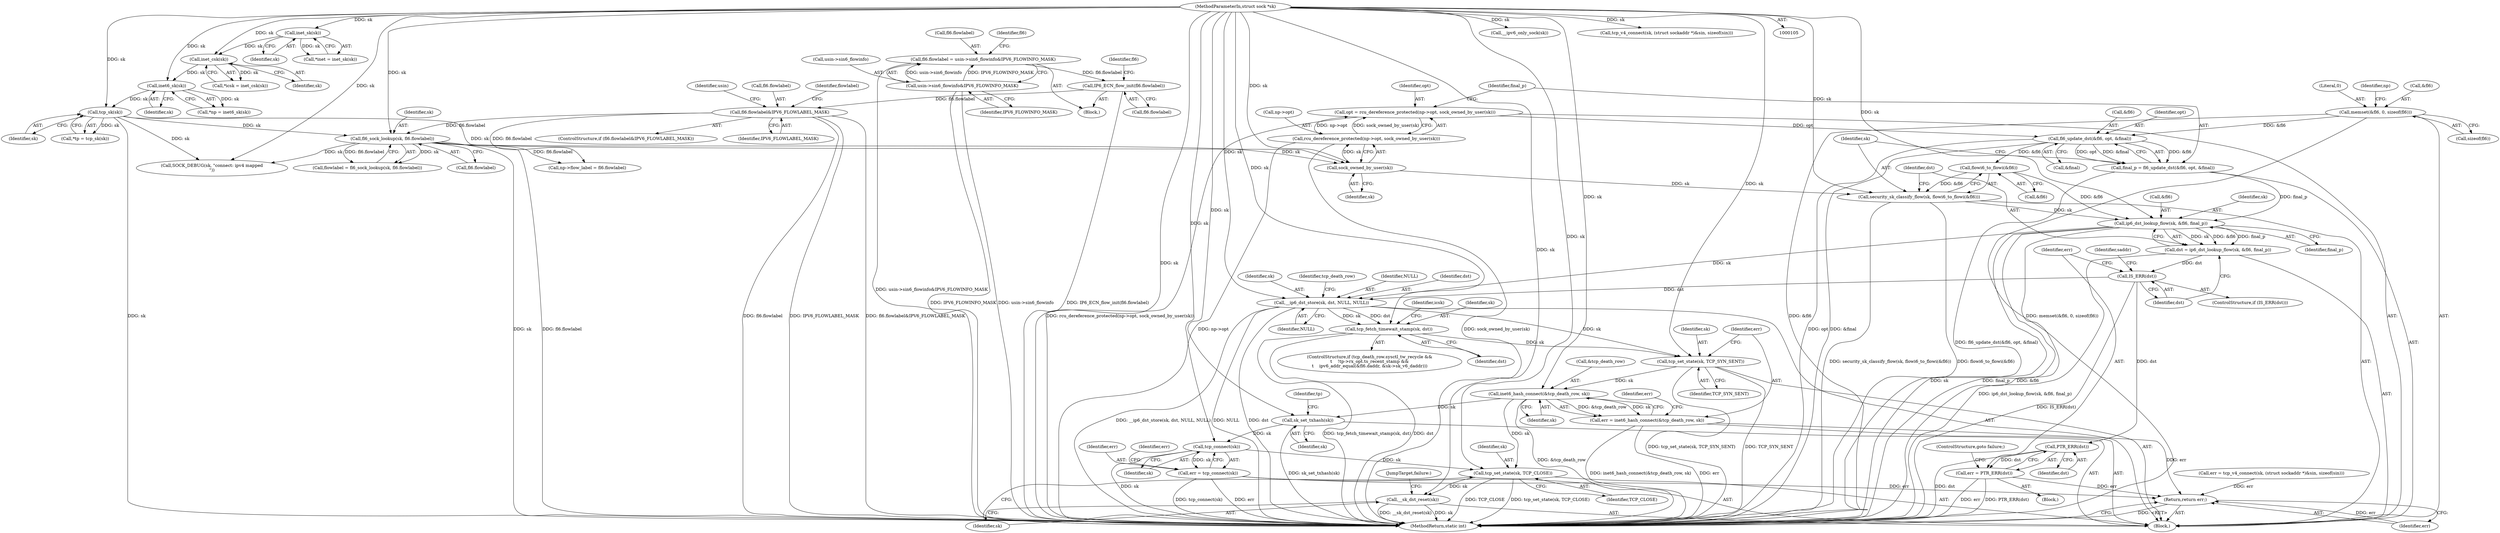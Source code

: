 digraph "0_linux_45f6fad84cc305103b28d73482b344d7f5b76f39_15@API" {
"1000517" [label="(Call,fl6_update_dst(&fl6, opt, &final))"];
"1000163" [label="(Call,memset(&fl6, 0, sizeof(fl6)))"];
"1000507" [label="(Call,opt = rcu_dereference_protected(np->opt, sock_owned_by_user(sk)))"];
"1000509" [label="(Call,rcu_dereference_protected(np->opt, sock_owned_by_user(sk)))"];
"1000513" [label="(Call,sock_owned_by_user(sk))"];
"1000134" [label="(Call,tcp_sk(sk))"];
"1000129" [label="(Call,inet6_sk(sk))"];
"1000124" [label="(Call,inet_csk(sk))"];
"1000119" [label="(Call,inet_sk(sk))"];
"1000106" [label="(MethodParameterIn,struct sock *sk)"];
"1000197" [label="(Call,fl6_sock_lookup(sk, fl6.flowlabel))"];
"1000188" [label="(Call,fl6.flowlabel&IPV6_FLOWLABEL_MASK)"];
"1000183" [label="(Call,IP6_ECN_flow_init(fl6.flowlabel))"];
"1000174" [label="(Call,fl6.flowlabel = usin->sin6_flowinfo&IPV6_FLOWINFO_MASK)"];
"1000178" [label="(Call,usin->sin6_flowinfo&IPV6_FLOWINFO_MASK)"];
"1000515" [label="(Call,final_p = fl6_update_dst(&fl6, opt, &final))"];
"1000530" [label="(Call,ip6_dst_lookup_flow(sk, &fl6, final_p))"];
"1000528" [label="(Call,dst = ip6_dst_lookup_flow(sk, &fl6, final_p))"];
"1000536" [label="(Call,IS_ERR(dst))"];
"1000541" [label="(Call,PTR_ERR(dst))"];
"1000539" [label="(Call,err = PTR_ERR(dst))"];
"1000715" [label="(Return,return err;)"];
"1000576" [label="(Call,__ip6_dst_store(sk, dst, NULL, NULL))"];
"1000602" [label="(Call,tcp_fetch_timewait_stamp(sk, dst))"];
"1000643" [label="(Call,tcp_set_state(sk, TCP_SYN_SENT))"];
"1000648" [label="(Call,inet6_hash_connect(&tcp_death_row, sk))"];
"1000646" [label="(Call,err = inet6_hash_connect(&tcp_death_row, sk))"];
"1000655" [label="(Call,sk_set_txhash(sk))"];
"1000691" [label="(Call,tcp_connect(sk))"];
"1000689" [label="(Call,err = tcp_connect(sk))"];
"1000699" [label="(Call,tcp_set_state(sk, TCP_CLOSE))"];
"1000702" [label="(Call,__sk_dst_reset(sk))"];
"1000525" [label="(Call,flowi6_to_flowi(&fl6))"];
"1000523" [label="(Call,security_sk_classify_flow(sk, flowi6_to_flowi(&fl6)))"];
"1000661" [label="(Identifier,tp)"];
"1000195" [label="(Call,flowlabel = fl6_sock_lookup(sk, fl6.flowlabel))"];
"1000351" [label="(Call,__ipv6_only_sock(sk))"];
"1000185" [label="(Identifier,fl6)"];
"1000701" [label="(Identifier,TCP_CLOSE)"];
"1000542" [label="(Identifier,dst)"];
"1000328" [label="(Call,np->flow_label = fl6.flowlabel)"];
"1000656" [label="(Identifier,sk)"];
"1000543" [label="(ControlStructure,goto failure;)"];
"1000509" [label="(Call,rcu_dereference_protected(np->opt, sock_owned_by_user(sk)))"];
"1000521" [label="(Call,&final)"];
"1000584" [label="(Identifier,tcp_death_row)"];
"1000536" [label="(Call,IS_ERR(dst))"];
"1000535" [label="(ControlStructure,if (IS_ERR(dst)))"];
"1000602" [label="(Call,tcp_fetch_timewait_stamp(sk, dst))"];
"1000646" [label="(Call,err = inet6_hash_connect(&tcp_death_row, sk))"];
"1000525" [label="(Call,flowi6_to_flowi(&fl6))"];
"1000690" [label="(Identifier,err)"];
"1000124" [label="(Call,inet_csk(sk))"];
"1000167" [label="(Call,sizeof(fl6))"];
"1000532" [label="(Call,&fl6)"];
"1000539" [label="(Call,err = PTR_ERR(dst))"];
"1000529" [label="(Identifier,dst)"];
"1000579" [label="(Identifier,NULL)"];
"1000581" [label="(ControlStructure,if (tcp_death_row.sysctl_tw_recycle &&\n\t    !tp->rx_opt.ts_recent_stamp &&\n\t    ipv6_addr_equal(&fl6.daddr, &sk->sk_v6_daddr)))"];
"1000190" [label="(Identifier,fl6)"];
"1000647" [label="(Identifier,err)"];
"1000523" [label="(Call,security_sk_classify_flow(sk, flowi6_to_flowi(&fl6)))"];
"1000182" [label="(Identifier,IPV6_FLOWINFO_MASK)"];
"1000689" [label="(Call,err = tcp_connect(sk))"];
"1000526" [label="(Call,&fl6)"];
"1000717" [label="(MethodReturn,static int)"];
"1000120" [label="(Identifier,sk)"];
"1000691" [label="(Call,tcp_connect(sk))"];
"1000171" [label="(Identifier,np)"];
"1000655" [label="(Call,sk_set_txhash(sk))"];
"1000510" [label="(Call,np->opt)"];
"1000704" [label="(JumpTarget,failure:)"];
"1000517" [label="(Call,fl6_update_dst(&fl6, opt, &final))"];
"1000699" [label="(Call,tcp_set_state(sk, TCP_CLOSE))"];
"1000187" [label="(ControlStructure,if (fl6.flowlabel&IPV6_FLOWLABEL_MASK))"];
"1000578" [label="(Identifier,dst)"];
"1000700" [label="(Identifier,sk)"];
"1000164" [label="(Call,&fl6)"];
"1000199" [label="(Call,fl6.flowlabel)"];
"1000692" [label="(Identifier,sk)"];
"1000400" [label="(Call,tcp_v4_connect(sk, (struct sockaddr *)&sin, sizeof(sin)))"];
"1000649" [label="(Call,&tcp_death_row)"];
"1000130" [label="(Identifier,sk)"];
"1000129" [label="(Call,inet6_sk(sk))"];
"1000694" [label="(Identifier,err)"];
"1000188" [label="(Call,fl6.flowlabel&IPV6_FLOWLABEL_MASK)"];
"1000197" [label="(Call,fl6_sock_lookup(sk, fl6.flowlabel))"];
"1000577" [label="(Identifier,sk)"];
"1000119" [label="(Call,inet_sk(sk))"];
"1000515" [label="(Call,final_p = fl6_update_dst(&fl6, opt, &final))"];
"1000122" [label="(Call,*icsk = inet_csk(sk))"];
"1000508" [label="(Identifier,opt)"];
"1000604" [label="(Identifier,dst)"];
"1000520" [label="(Identifier,opt)"];
"1000518" [label="(Call,&fl6)"];
"1000192" [label="(Identifier,IPV6_FLOWLABEL_MASK)"];
"1000541" [label="(Call,PTR_ERR(dst))"];
"1000546" [label="(Identifier,saddr)"];
"1000125" [label="(Identifier,sk)"];
"1000530" [label="(Call,ip6_dst_lookup_flow(sk, &fl6, final_p))"];
"1000173" [label="(Block,)"];
"1000716" [label="(Identifier,err)"];
"1000127" [label="(Call,*np = inet6_sk(sk))"];
"1000507" [label="(Call,opt = rcu_dereference_protected(np->opt, sock_owned_by_user(sk)))"];
"1000198" [label="(Identifier,sk)"];
"1000715" [label="(Return,return err;)"];
"1000703" [label="(Identifier,sk)"];
"1000347" [label="(Call,SOCK_DEBUG(sk, \"connect: ipv4 mapped\n\"))"];
"1000645" [label="(Identifier,TCP_SYN_SENT)"];
"1000580" [label="(Identifier,NULL)"];
"1000653" [label="(Identifier,err)"];
"1000214" [label="(Identifier,usin)"];
"1000531" [label="(Identifier,sk)"];
"1000135" [label="(Identifier,sk)"];
"1000189" [label="(Call,fl6.flowlabel)"];
"1000702" [label="(Call,__sk_dst_reset(sk))"];
"1000524" [label="(Identifier,sk)"];
"1000528" [label="(Call,dst = ip6_dst_lookup_flow(sk, &fl6, final_p))"];
"1000175" [label="(Call,fl6.flowlabel)"];
"1000516" [label="(Identifier,final_p)"];
"1000117" [label="(Call,*inet = inet_sk(sk))"];
"1000163" [label="(Call,memset(&fl6, 0, sizeof(fl6)))"];
"1000603" [label="(Identifier,sk)"];
"1000109" [label="(Block,)"];
"1000196" [label="(Identifier,flowlabel)"];
"1000179" [label="(Call,usin->sin6_flowinfo)"];
"1000651" [label="(Identifier,sk)"];
"1000174" [label="(Call,fl6.flowlabel = usin->sin6_flowinfo&IPV6_FLOWINFO_MASK)"];
"1000398" [label="(Call,err = tcp_v4_connect(sk, (struct sockaddr *)&sin, sizeof(sin)))"];
"1000166" [label="(Literal,0)"];
"1000538" [label="(Block,)"];
"1000178" [label="(Call,usin->sin6_flowinfo&IPV6_FLOWINFO_MASK)"];
"1000537" [label="(Identifier,dst)"];
"1000514" [label="(Identifier,sk)"];
"1000607" [label="(Identifier,icsk)"];
"1000534" [label="(Identifier,final_p)"];
"1000132" [label="(Call,*tp = tcp_sk(sk))"];
"1000643" [label="(Call,tcp_set_state(sk, TCP_SYN_SENT))"];
"1000648" [label="(Call,inet6_hash_connect(&tcp_death_row, sk))"];
"1000540" [label="(Identifier,err)"];
"1000644" [label="(Identifier,sk)"];
"1000106" [label="(MethodParameterIn,struct sock *sk)"];
"1000184" [label="(Call,fl6.flowlabel)"];
"1000576" [label="(Call,__ip6_dst_store(sk, dst, NULL, NULL))"];
"1000183" [label="(Call,IP6_ECN_flow_init(fl6.flowlabel))"];
"1000134" [label="(Call,tcp_sk(sk))"];
"1000513" [label="(Call,sock_owned_by_user(sk))"];
"1000517" -> "1000515"  [label="AST: "];
"1000517" -> "1000521"  [label="CFG: "];
"1000518" -> "1000517"  [label="AST: "];
"1000520" -> "1000517"  [label="AST: "];
"1000521" -> "1000517"  [label="AST: "];
"1000515" -> "1000517"  [label="CFG: "];
"1000517" -> "1000717"  [label="DDG: opt"];
"1000517" -> "1000717"  [label="DDG: &final"];
"1000517" -> "1000515"  [label="DDG: &fl6"];
"1000517" -> "1000515"  [label="DDG: opt"];
"1000517" -> "1000515"  [label="DDG: &final"];
"1000163" -> "1000517"  [label="DDG: &fl6"];
"1000507" -> "1000517"  [label="DDG: opt"];
"1000517" -> "1000525"  [label="DDG: &fl6"];
"1000163" -> "1000109"  [label="AST: "];
"1000163" -> "1000167"  [label="CFG: "];
"1000164" -> "1000163"  [label="AST: "];
"1000166" -> "1000163"  [label="AST: "];
"1000167" -> "1000163"  [label="AST: "];
"1000171" -> "1000163"  [label="CFG: "];
"1000163" -> "1000717"  [label="DDG: &fl6"];
"1000163" -> "1000717"  [label="DDG: memset(&fl6, 0, sizeof(fl6))"];
"1000507" -> "1000109"  [label="AST: "];
"1000507" -> "1000509"  [label="CFG: "];
"1000508" -> "1000507"  [label="AST: "];
"1000509" -> "1000507"  [label="AST: "];
"1000516" -> "1000507"  [label="CFG: "];
"1000507" -> "1000717"  [label="DDG: rcu_dereference_protected(np->opt, sock_owned_by_user(sk))"];
"1000509" -> "1000507"  [label="DDG: np->opt"];
"1000509" -> "1000507"  [label="DDG: sock_owned_by_user(sk)"];
"1000509" -> "1000513"  [label="CFG: "];
"1000510" -> "1000509"  [label="AST: "];
"1000513" -> "1000509"  [label="AST: "];
"1000509" -> "1000717"  [label="DDG: sock_owned_by_user(sk)"];
"1000509" -> "1000717"  [label="DDG: np->opt"];
"1000513" -> "1000509"  [label="DDG: sk"];
"1000513" -> "1000514"  [label="CFG: "];
"1000514" -> "1000513"  [label="AST: "];
"1000134" -> "1000513"  [label="DDG: sk"];
"1000197" -> "1000513"  [label="DDG: sk"];
"1000106" -> "1000513"  [label="DDG: sk"];
"1000513" -> "1000523"  [label="DDG: sk"];
"1000134" -> "1000132"  [label="AST: "];
"1000134" -> "1000135"  [label="CFG: "];
"1000135" -> "1000134"  [label="AST: "];
"1000132" -> "1000134"  [label="CFG: "];
"1000134" -> "1000717"  [label="DDG: sk"];
"1000134" -> "1000132"  [label="DDG: sk"];
"1000129" -> "1000134"  [label="DDG: sk"];
"1000106" -> "1000134"  [label="DDG: sk"];
"1000134" -> "1000197"  [label="DDG: sk"];
"1000134" -> "1000347"  [label="DDG: sk"];
"1000129" -> "1000127"  [label="AST: "];
"1000129" -> "1000130"  [label="CFG: "];
"1000130" -> "1000129"  [label="AST: "];
"1000127" -> "1000129"  [label="CFG: "];
"1000129" -> "1000127"  [label="DDG: sk"];
"1000124" -> "1000129"  [label="DDG: sk"];
"1000106" -> "1000129"  [label="DDG: sk"];
"1000124" -> "1000122"  [label="AST: "];
"1000124" -> "1000125"  [label="CFG: "];
"1000125" -> "1000124"  [label="AST: "];
"1000122" -> "1000124"  [label="CFG: "];
"1000124" -> "1000122"  [label="DDG: sk"];
"1000119" -> "1000124"  [label="DDG: sk"];
"1000106" -> "1000124"  [label="DDG: sk"];
"1000119" -> "1000117"  [label="AST: "];
"1000119" -> "1000120"  [label="CFG: "];
"1000120" -> "1000119"  [label="AST: "];
"1000117" -> "1000119"  [label="CFG: "];
"1000119" -> "1000117"  [label="DDG: sk"];
"1000106" -> "1000119"  [label="DDG: sk"];
"1000106" -> "1000105"  [label="AST: "];
"1000106" -> "1000717"  [label="DDG: sk"];
"1000106" -> "1000197"  [label="DDG: sk"];
"1000106" -> "1000347"  [label="DDG: sk"];
"1000106" -> "1000351"  [label="DDG: sk"];
"1000106" -> "1000400"  [label="DDG: sk"];
"1000106" -> "1000523"  [label="DDG: sk"];
"1000106" -> "1000530"  [label="DDG: sk"];
"1000106" -> "1000576"  [label="DDG: sk"];
"1000106" -> "1000602"  [label="DDG: sk"];
"1000106" -> "1000643"  [label="DDG: sk"];
"1000106" -> "1000648"  [label="DDG: sk"];
"1000106" -> "1000655"  [label="DDG: sk"];
"1000106" -> "1000691"  [label="DDG: sk"];
"1000106" -> "1000699"  [label="DDG: sk"];
"1000106" -> "1000702"  [label="DDG: sk"];
"1000197" -> "1000195"  [label="AST: "];
"1000197" -> "1000199"  [label="CFG: "];
"1000198" -> "1000197"  [label="AST: "];
"1000199" -> "1000197"  [label="AST: "];
"1000195" -> "1000197"  [label="CFG: "];
"1000197" -> "1000717"  [label="DDG: fl6.flowlabel"];
"1000197" -> "1000717"  [label="DDG: sk"];
"1000197" -> "1000195"  [label="DDG: sk"];
"1000197" -> "1000195"  [label="DDG: fl6.flowlabel"];
"1000188" -> "1000197"  [label="DDG: fl6.flowlabel"];
"1000197" -> "1000328"  [label="DDG: fl6.flowlabel"];
"1000197" -> "1000347"  [label="DDG: sk"];
"1000188" -> "1000187"  [label="AST: "];
"1000188" -> "1000192"  [label="CFG: "];
"1000189" -> "1000188"  [label="AST: "];
"1000192" -> "1000188"  [label="AST: "];
"1000196" -> "1000188"  [label="CFG: "];
"1000214" -> "1000188"  [label="CFG: "];
"1000188" -> "1000717"  [label="DDG: fl6.flowlabel&IPV6_FLOWLABEL_MASK"];
"1000188" -> "1000717"  [label="DDG: fl6.flowlabel"];
"1000188" -> "1000717"  [label="DDG: IPV6_FLOWLABEL_MASK"];
"1000183" -> "1000188"  [label="DDG: fl6.flowlabel"];
"1000188" -> "1000328"  [label="DDG: fl6.flowlabel"];
"1000183" -> "1000173"  [label="AST: "];
"1000183" -> "1000184"  [label="CFG: "];
"1000184" -> "1000183"  [label="AST: "];
"1000190" -> "1000183"  [label="CFG: "];
"1000183" -> "1000717"  [label="DDG: IP6_ECN_flow_init(fl6.flowlabel)"];
"1000174" -> "1000183"  [label="DDG: fl6.flowlabel"];
"1000174" -> "1000173"  [label="AST: "];
"1000174" -> "1000178"  [label="CFG: "];
"1000175" -> "1000174"  [label="AST: "];
"1000178" -> "1000174"  [label="AST: "];
"1000185" -> "1000174"  [label="CFG: "];
"1000174" -> "1000717"  [label="DDG: usin->sin6_flowinfo&IPV6_FLOWINFO_MASK"];
"1000178" -> "1000174"  [label="DDG: usin->sin6_flowinfo"];
"1000178" -> "1000174"  [label="DDG: IPV6_FLOWINFO_MASK"];
"1000178" -> "1000182"  [label="CFG: "];
"1000179" -> "1000178"  [label="AST: "];
"1000182" -> "1000178"  [label="AST: "];
"1000178" -> "1000717"  [label="DDG: IPV6_FLOWINFO_MASK"];
"1000178" -> "1000717"  [label="DDG: usin->sin6_flowinfo"];
"1000515" -> "1000109"  [label="AST: "];
"1000516" -> "1000515"  [label="AST: "];
"1000524" -> "1000515"  [label="CFG: "];
"1000515" -> "1000717"  [label="DDG: fl6_update_dst(&fl6, opt, &final)"];
"1000515" -> "1000530"  [label="DDG: final_p"];
"1000530" -> "1000528"  [label="AST: "];
"1000530" -> "1000534"  [label="CFG: "];
"1000531" -> "1000530"  [label="AST: "];
"1000532" -> "1000530"  [label="AST: "];
"1000534" -> "1000530"  [label="AST: "];
"1000528" -> "1000530"  [label="CFG: "];
"1000530" -> "1000717"  [label="DDG: sk"];
"1000530" -> "1000717"  [label="DDG: final_p"];
"1000530" -> "1000717"  [label="DDG: &fl6"];
"1000530" -> "1000528"  [label="DDG: sk"];
"1000530" -> "1000528"  [label="DDG: &fl6"];
"1000530" -> "1000528"  [label="DDG: final_p"];
"1000523" -> "1000530"  [label="DDG: sk"];
"1000525" -> "1000530"  [label="DDG: &fl6"];
"1000530" -> "1000576"  [label="DDG: sk"];
"1000528" -> "1000109"  [label="AST: "];
"1000529" -> "1000528"  [label="AST: "];
"1000537" -> "1000528"  [label="CFG: "];
"1000528" -> "1000717"  [label="DDG: ip6_dst_lookup_flow(sk, &fl6, final_p)"];
"1000528" -> "1000536"  [label="DDG: dst"];
"1000536" -> "1000535"  [label="AST: "];
"1000536" -> "1000537"  [label="CFG: "];
"1000537" -> "1000536"  [label="AST: "];
"1000540" -> "1000536"  [label="CFG: "];
"1000546" -> "1000536"  [label="CFG: "];
"1000536" -> "1000717"  [label="DDG: IS_ERR(dst)"];
"1000536" -> "1000541"  [label="DDG: dst"];
"1000536" -> "1000576"  [label="DDG: dst"];
"1000541" -> "1000539"  [label="AST: "];
"1000541" -> "1000542"  [label="CFG: "];
"1000542" -> "1000541"  [label="AST: "];
"1000539" -> "1000541"  [label="CFG: "];
"1000541" -> "1000717"  [label="DDG: dst"];
"1000541" -> "1000539"  [label="DDG: dst"];
"1000539" -> "1000538"  [label="AST: "];
"1000540" -> "1000539"  [label="AST: "];
"1000543" -> "1000539"  [label="CFG: "];
"1000539" -> "1000717"  [label="DDG: err"];
"1000539" -> "1000717"  [label="DDG: PTR_ERR(dst)"];
"1000539" -> "1000715"  [label="DDG: err"];
"1000715" -> "1000109"  [label="AST: "];
"1000715" -> "1000716"  [label="CFG: "];
"1000716" -> "1000715"  [label="AST: "];
"1000717" -> "1000715"  [label="CFG: "];
"1000715" -> "1000717"  [label="DDG: <RET>"];
"1000716" -> "1000715"  [label="DDG: err"];
"1000689" -> "1000715"  [label="DDG: err"];
"1000646" -> "1000715"  [label="DDG: err"];
"1000398" -> "1000715"  [label="DDG: err"];
"1000576" -> "1000109"  [label="AST: "];
"1000576" -> "1000580"  [label="CFG: "];
"1000577" -> "1000576"  [label="AST: "];
"1000578" -> "1000576"  [label="AST: "];
"1000579" -> "1000576"  [label="AST: "];
"1000580" -> "1000576"  [label="AST: "];
"1000584" -> "1000576"  [label="CFG: "];
"1000576" -> "1000717"  [label="DDG: NULL"];
"1000576" -> "1000717"  [label="DDG: dst"];
"1000576" -> "1000717"  [label="DDG: __ip6_dst_store(sk, dst, NULL, NULL)"];
"1000576" -> "1000602"  [label="DDG: sk"];
"1000576" -> "1000602"  [label="DDG: dst"];
"1000576" -> "1000643"  [label="DDG: sk"];
"1000602" -> "1000581"  [label="AST: "];
"1000602" -> "1000604"  [label="CFG: "];
"1000603" -> "1000602"  [label="AST: "];
"1000604" -> "1000602"  [label="AST: "];
"1000607" -> "1000602"  [label="CFG: "];
"1000602" -> "1000717"  [label="DDG: tcp_fetch_timewait_stamp(sk, dst)"];
"1000602" -> "1000717"  [label="DDG: dst"];
"1000602" -> "1000643"  [label="DDG: sk"];
"1000643" -> "1000109"  [label="AST: "];
"1000643" -> "1000645"  [label="CFG: "];
"1000644" -> "1000643"  [label="AST: "];
"1000645" -> "1000643"  [label="AST: "];
"1000647" -> "1000643"  [label="CFG: "];
"1000643" -> "1000717"  [label="DDG: tcp_set_state(sk, TCP_SYN_SENT)"];
"1000643" -> "1000717"  [label="DDG: TCP_SYN_SENT"];
"1000643" -> "1000648"  [label="DDG: sk"];
"1000648" -> "1000646"  [label="AST: "];
"1000648" -> "1000651"  [label="CFG: "];
"1000649" -> "1000648"  [label="AST: "];
"1000651" -> "1000648"  [label="AST: "];
"1000646" -> "1000648"  [label="CFG: "];
"1000648" -> "1000717"  [label="DDG: &tcp_death_row"];
"1000648" -> "1000646"  [label="DDG: &tcp_death_row"];
"1000648" -> "1000646"  [label="DDG: sk"];
"1000648" -> "1000655"  [label="DDG: sk"];
"1000648" -> "1000699"  [label="DDG: sk"];
"1000646" -> "1000109"  [label="AST: "];
"1000647" -> "1000646"  [label="AST: "];
"1000653" -> "1000646"  [label="CFG: "];
"1000646" -> "1000717"  [label="DDG: err"];
"1000646" -> "1000717"  [label="DDG: inet6_hash_connect(&tcp_death_row, sk)"];
"1000655" -> "1000109"  [label="AST: "];
"1000655" -> "1000656"  [label="CFG: "];
"1000656" -> "1000655"  [label="AST: "];
"1000661" -> "1000655"  [label="CFG: "];
"1000655" -> "1000717"  [label="DDG: sk_set_txhash(sk)"];
"1000655" -> "1000691"  [label="DDG: sk"];
"1000691" -> "1000689"  [label="AST: "];
"1000691" -> "1000692"  [label="CFG: "];
"1000692" -> "1000691"  [label="AST: "];
"1000689" -> "1000691"  [label="CFG: "];
"1000691" -> "1000717"  [label="DDG: sk"];
"1000691" -> "1000689"  [label="DDG: sk"];
"1000691" -> "1000699"  [label="DDG: sk"];
"1000689" -> "1000109"  [label="AST: "];
"1000690" -> "1000689"  [label="AST: "];
"1000694" -> "1000689"  [label="CFG: "];
"1000689" -> "1000717"  [label="DDG: err"];
"1000689" -> "1000717"  [label="DDG: tcp_connect(sk)"];
"1000699" -> "1000109"  [label="AST: "];
"1000699" -> "1000701"  [label="CFG: "];
"1000700" -> "1000699"  [label="AST: "];
"1000701" -> "1000699"  [label="AST: "];
"1000703" -> "1000699"  [label="CFG: "];
"1000699" -> "1000717"  [label="DDG: TCP_CLOSE"];
"1000699" -> "1000717"  [label="DDG: tcp_set_state(sk, TCP_CLOSE)"];
"1000699" -> "1000702"  [label="DDG: sk"];
"1000702" -> "1000109"  [label="AST: "];
"1000702" -> "1000703"  [label="CFG: "];
"1000703" -> "1000702"  [label="AST: "];
"1000704" -> "1000702"  [label="CFG: "];
"1000702" -> "1000717"  [label="DDG: __sk_dst_reset(sk)"];
"1000702" -> "1000717"  [label="DDG: sk"];
"1000525" -> "1000523"  [label="AST: "];
"1000525" -> "1000526"  [label="CFG: "];
"1000526" -> "1000525"  [label="AST: "];
"1000523" -> "1000525"  [label="CFG: "];
"1000525" -> "1000523"  [label="DDG: &fl6"];
"1000523" -> "1000109"  [label="AST: "];
"1000524" -> "1000523"  [label="AST: "];
"1000529" -> "1000523"  [label="CFG: "];
"1000523" -> "1000717"  [label="DDG: flowi6_to_flowi(&fl6)"];
"1000523" -> "1000717"  [label="DDG: security_sk_classify_flow(sk, flowi6_to_flowi(&fl6))"];
}

